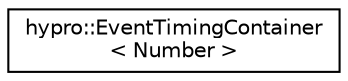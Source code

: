 digraph "Graphical Class Hierarchy"
{
  edge [fontname="Helvetica",fontsize="10",labelfontname="Helvetica",labelfontsize="10"];
  node [fontname="Helvetica",fontsize="10",shape=record];
  rankdir="LR";
  Node1 [label="hypro::EventTimingContainer\l\< Number \>",height=0.2,width=0.4,color="black", fillcolor="white", style="filled",URL="$classhypro_1_1EventTimingContainer.html"];
}
